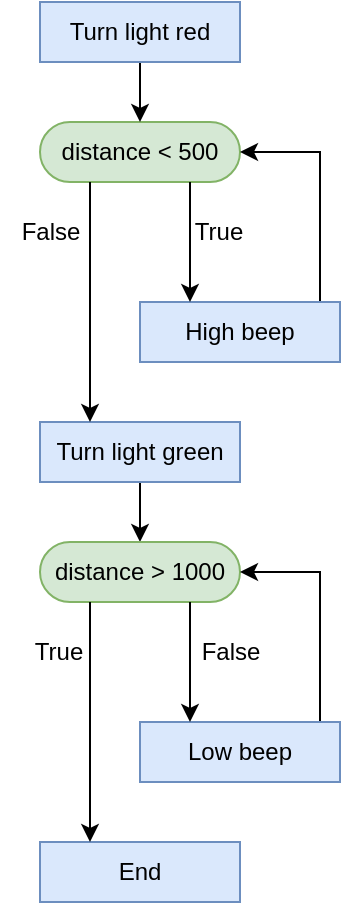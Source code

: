 <mxfile version="27.0.9">
  <diagram name="Page-1" id="jx8172wl0PXRr6kTKVzI">
    <mxGraphModel dx="1366" dy="968" grid="1" gridSize="10" guides="1" tooltips="1" connect="1" arrows="1" fold="1" page="1" pageScale="1" pageWidth="850" pageHeight="1100" math="0" shadow="0">
      <root>
        <mxCell id="0" />
        <mxCell id="1" parent="0" />
        <mxCell id="5gemPtfy31_0dLnFuJml-12" value="distance &amp;lt; 500" style="rounded=1;whiteSpace=wrap;html=1;arcSize=30;absoluteArcSize=1;fillColor=#d5e8d4;strokeColor=#82b366;" parent="1" vertex="1">
          <mxGeometry x="320" y="380" width="100" height="30" as="geometry" />
        </mxCell>
        <mxCell id="5gemPtfy31_0dLnFuJml-26" style="edgeStyle=orthogonalEdgeStyle;rounded=0;orthogonalLoop=1;jettySize=auto;html=1;entryX=0.5;entryY=0;entryDx=0;entryDy=0;" parent="1" source="5gemPtfy31_0dLnFuJml-14" target="5gemPtfy31_0dLnFuJml-12" edge="1">
          <mxGeometry relative="1" as="geometry" />
        </mxCell>
        <mxCell id="5gemPtfy31_0dLnFuJml-14" value="Turn light red" style="rounded=0;whiteSpace=wrap;html=1;fillColor=#dae8fc;strokeColor=#6c8ebf;" parent="1" vertex="1">
          <mxGeometry x="320" y="320" width="100" height="30" as="geometry" />
        </mxCell>
        <mxCell id="5gemPtfy31_0dLnFuJml-34" style="edgeStyle=orthogonalEdgeStyle;rounded=0;orthogonalLoop=1;jettySize=auto;html=1;exitX=0.5;exitY=1;exitDx=0;exitDy=0;entryX=0.5;entryY=0;entryDx=0;entryDy=0;" parent="1" source="5gemPtfy31_0dLnFuJml-15" target="5gemPtfy31_0dLnFuJml-27" edge="1">
          <mxGeometry relative="1" as="geometry" />
        </mxCell>
        <mxCell id="5gemPtfy31_0dLnFuJml-15" value="Turn light green" style="rounded=0;whiteSpace=wrap;html=1;fillColor=#dae8fc;strokeColor=#6c8ebf;" parent="1" vertex="1">
          <mxGeometry x="320" y="530" width="100" height="30" as="geometry" />
        </mxCell>
        <mxCell id="5gemPtfy31_0dLnFuJml-20" style="edgeStyle=orthogonalEdgeStyle;rounded=0;orthogonalLoop=1;jettySize=auto;html=1;exitX=0.75;exitY=0;exitDx=0;exitDy=0;entryX=1;entryY=0.5;entryDx=0;entryDy=0;" parent="1" source="5gemPtfy31_0dLnFuJml-16" target="5gemPtfy31_0dLnFuJml-12" edge="1">
          <mxGeometry relative="1" as="geometry">
            <mxPoint x="445" y="400" as="targetPoint" />
            <Array as="points">
              <mxPoint x="460" y="470" />
              <mxPoint x="460" y="395" />
            </Array>
          </mxGeometry>
        </mxCell>
        <mxCell id="5gemPtfy31_0dLnFuJml-16" value="High beep" style="rounded=0;whiteSpace=wrap;html=1;fillColor=#dae8fc;strokeColor=#6c8ebf;" parent="1" vertex="1">
          <mxGeometry x="370" y="470" width="100" height="30" as="geometry" />
        </mxCell>
        <mxCell id="5gemPtfy31_0dLnFuJml-17" value="" style="endArrow=classic;html=1;rounded=0;entryX=0.25;entryY=0;entryDx=0;entryDy=0;exitX=0.25;exitY=1;exitDx=0;exitDy=0;" parent="1" source="5gemPtfy31_0dLnFuJml-12" target="5gemPtfy31_0dLnFuJml-15" edge="1">
          <mxGeometry width="50" height="50" relative="1" as="geometry">
            <mxPoint x="270" y="520" as="sourcePoint" />
            <mxPoint x="320" y="470" as="targetPoint" />
          </mxGeometry>
        </mxCell>
        <mxCell id="5gemPtfy31_0dLnFuJml-21" value="&lt;span&gt;True&lt;/span&gt;" style="text;html=1;align=center;verticalAlign=middle;resizable=0;points=[];autosize=1;strokeColor=none;fillColor=none;imageAspect=1;" parent="1" vertex="1">
          <mxGeometry x="384" y="420" width="50" height="30" as="geometry" />
        </mxCell>
        <mxCell id="5gemPtfy31_0dLnFuJml-22" value="False" style="text;html=1;align=center;verticalAlign=middle;resizable=0;points=[];autosize=1;strokeColor=none;fillColor=none;" parent="1" vertex="1">
          <mxGeometry x="300" y="420" width="50" height="30" as="geometry" />
        </mxCell>
        <mxCell id="5gemPtfy31_0dLnFuJml-23" value="" style="endArrow=classic;html=1;rounded=0;exitX=0.75;exitY=1;exitDx=0;exitDy=0;entryX=0.25;entryY=0;entryDx=0;entryDy=0;" parent="1" source="5gemPtfy31_0dLnFuJml-12" target="5gemPtfy31_0dLnFuJml-16" edge="1">
          <mxGeometry width="50" height="50" relative="1" as="geometry">
            <mxPoint x="340" y="520" as="sourcePoint" />
            <mxPoint x="390" y="470" as="targetPoint" />
          </mxGeometry>
        </mxCell>
        <mxCell id="5gemPtfy31_0dLnFuJml-27" value="distance &amp;gt; 1000" style="rounded=1;whiteSpace=wrap;html=1;arcSize=30;absoluteArcSize=1;fillColor=#d5e8d4;strokeColor=#82b366;" parent="1" vertex="1">
          <mxGeometry x="320" y="590" width="100" height="30" as="geometry" />
        </mxCell>
        <mxCell id="5gemPtfy31_0dLnFuJml-28" value="End" style="rounded=0;whiteSpace=wrap;html=1;fillColor=#dae8fc;strokeColor=#6c8ebf;" parent="1" vertex="1">
          <mxGeometry x="320" y="740" width="100" height="30" as="geometry" />
        </mxCell>
        <mxCell id="5gemPtfy31_0dLnFuJml-29" style="edgeStyle=orthogonalEdgeStyle;rounded=0;orthogonalLoop=1;jettySize=auto;html=1;exitX=0.75;exitY=0;exitDx=0;exitDy=0;entryX=1;entryY=0.5;entryDx=0;entryDy=0;" parent="1" source="5gemPtfy31_0dLnFuJml-30" target="5gemPtfy31_0dLnFuJml-27" edge="1">
          <mxGeometry relative="1" as="geometry">
            <mxPoint x="445" y="610" as="targetPoint" />
            <Array as="points">
              <mxPoint x="460" y="680" />
              <mxPoint x="460" y="605" />
            </Array>
          </mxGeometry>
        </mxCell>
        <mxCell id="5gemPtfy31_0dLnFuJml-30" value="Low beep" style="rounded=0;whiteSpace=wrap;html=1;fillColor=#dae8fc;strokeColor=#6c8ebf;" parent="1" vertex="1">
          <mxGeometry x="370" y="680" width="100" height="30" as="geometry" />
        </mxCell>
        <mxCell id="5gemPtfy31_0dLnFuJml-31" value="" style="endArrow=classic;html=1;rounded=0;entryX=0.25;entryY=0;entryDx=0;entryDy=0;exitX=0.25;exitY=1;exitDx=0;exitDy=0;" parent="1" source="5gemPtfy31_0dLnFuJml-27" target="5gemPtfy31_0dLnFuJml-28" edge="1">
          <mxGeometry width="50" height="50" relative="1" as="geometry">
            <mxPoint x="270" y="730" as="sourcePoint" />
            <mxPoint x="320" y="680" as="targetPoint" />
          </mxGeometry>
        </mxCell>
        <mxCell id="5gemPtfy31_0dLnFuJml-32" value="&lt;span&gt;False&lt;/span&gt;" style="text;html=1;align=center;verticalAlign=middle;resizable=0;points=[];autosize=1;strokeColor=none;fillColor=none;imageAspect=1;" parent="1" vertex="1">
          <mxGeometry x="390" y="630" width="50" height="30" as="geometry" />
        </mxCell>
        <mxCell id="5gemPtfy31_0dLnFuJml-33" value="" style="endArrow=classic;html=1;rounded=0;exitX=0.75;exitY=1;exitDx=0;exitDy=0;entryX=0.25;entryY=0;entryDx=0;entryDy=0;" parent="1" source="5gemPtfy31_0dLnFuJml-27" target="5gemPtfy31_0dLnFuJml-30" edge="1">
          <mxGeometry width="50" height="50" relative="1" as="geometry">
            <mxPoint x="340" y="730" as="sourcePoint" />
            <mxPoint x="390" y="680" as="targetPoint" />
          </mxGeometry>
        </mxCell>
        <mxCell id="5gemPtfy31_0dLnFuJml-35" value="True" style="text;html=1;align=center;verticalAlign=middle;resizable=0;points=[];autosize=1;strokeColor=none;fillColor=none;" parent="1" vertex="1">
          <mxGeometry x="304" y="630" width="50" height="30" as="geometry" />
        </mxCell>
      </root>
    </mxGraphModel>
  </diagram>
</mxfile>
